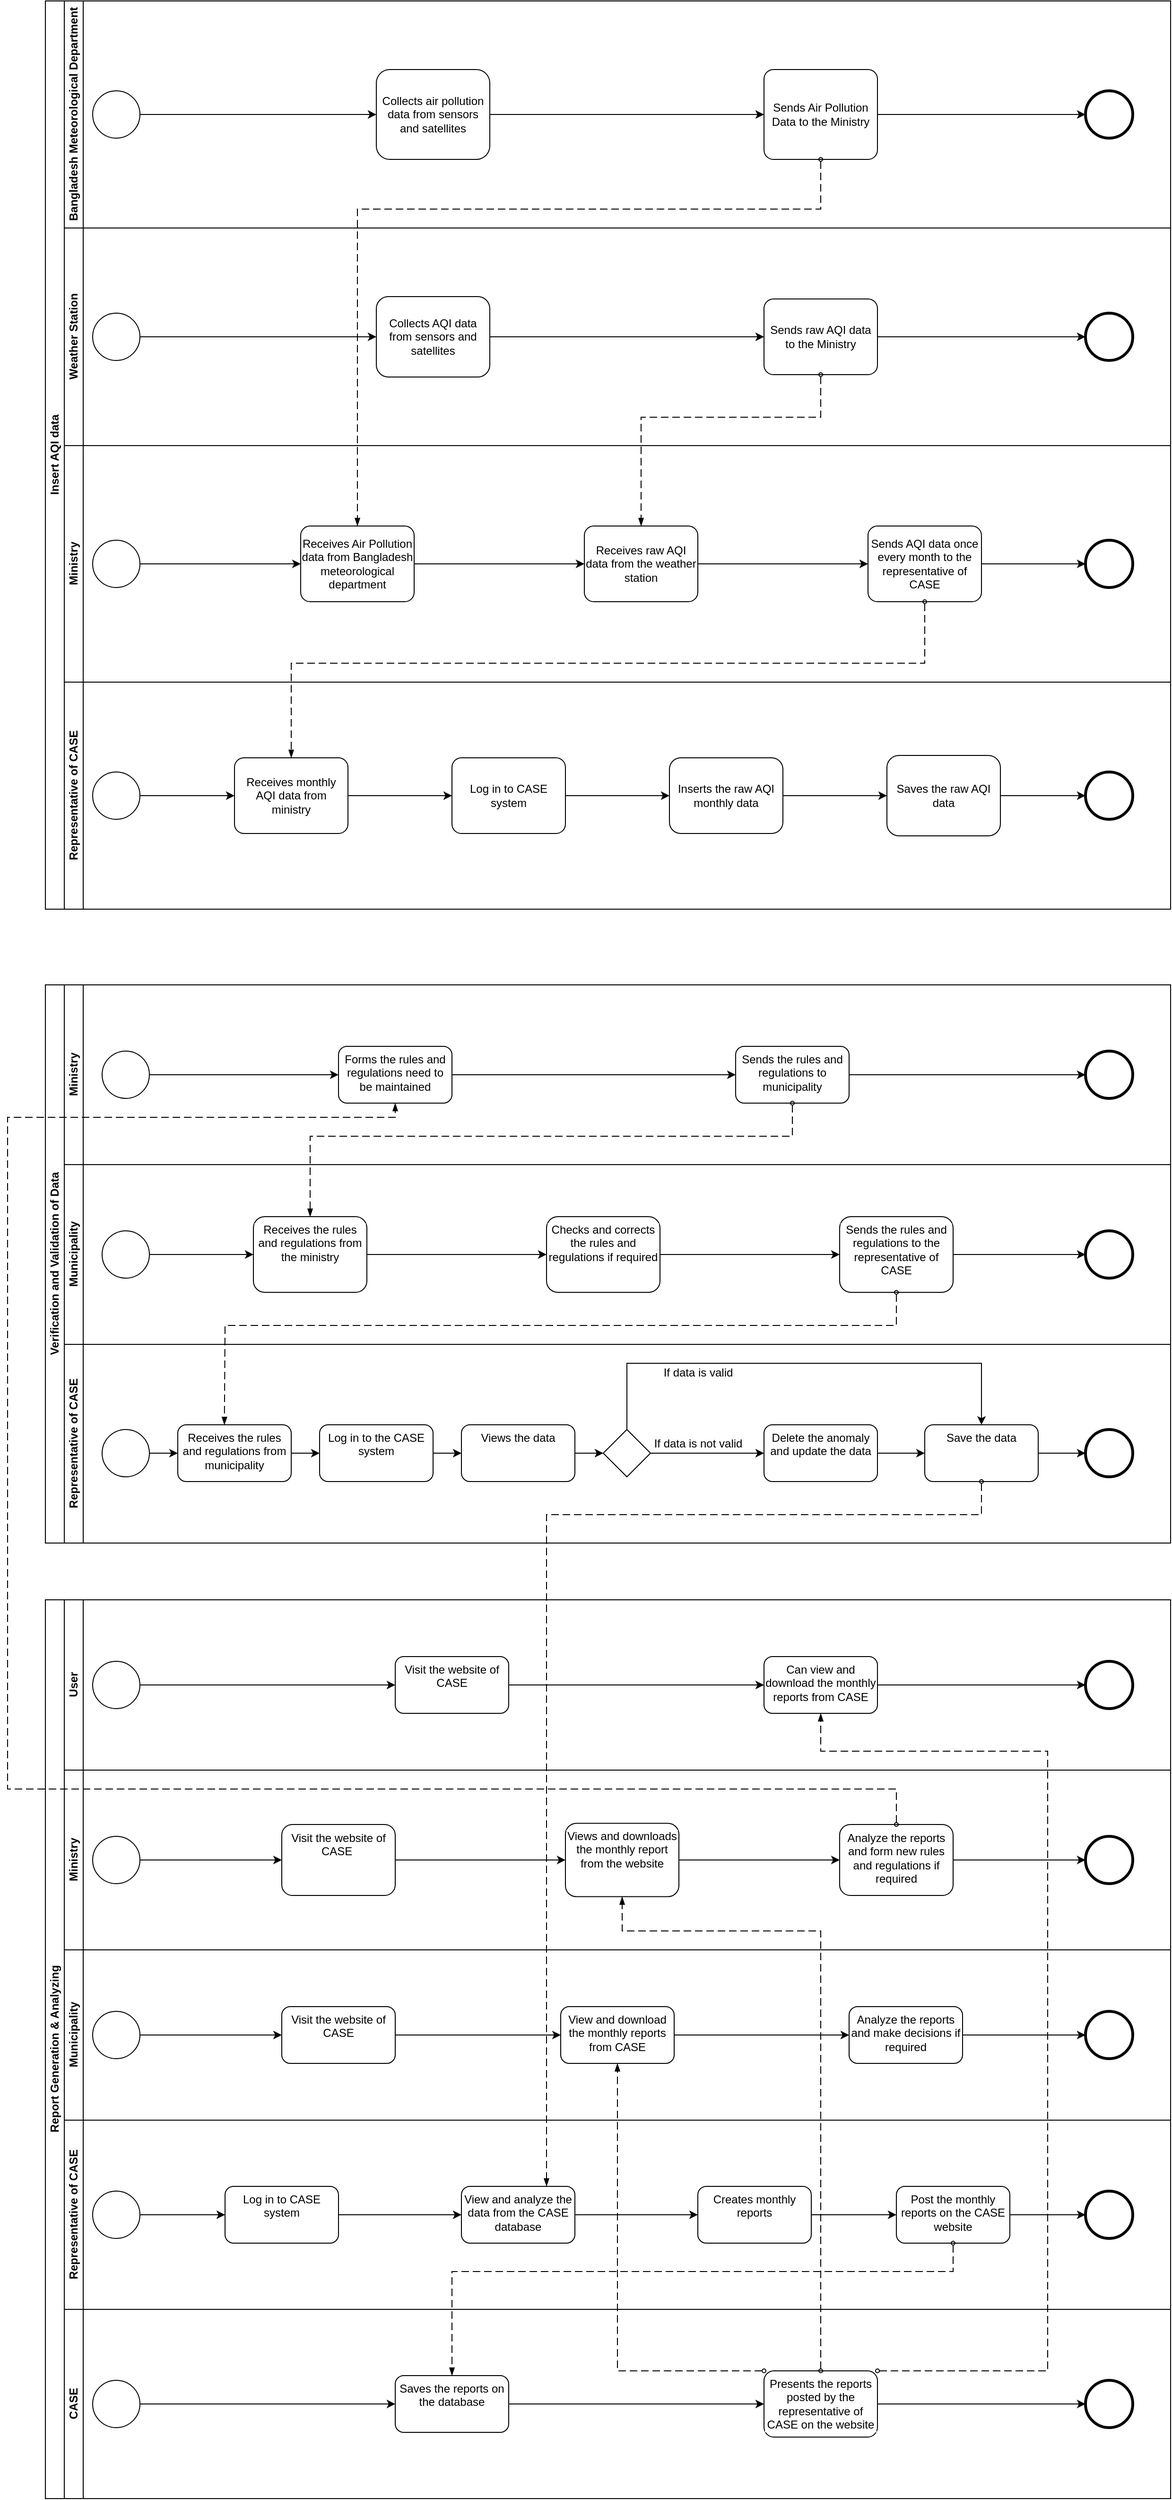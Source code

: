 <mxfile version="20.2.4" type="github">
  <diagram id="Bta4W7-dgrA3sp41XD7f" name="Page-1">
    <mxGraphModel dx="1038" dy="1671" grid="1" gridSize="10" guides="1" tooltips="1" connect="1" arrows="1" fold="1" page="1" pageScale="1" pageWidth="850" pageHeight="1100" math="0" shadow="0">
      <root>
        <mxCell id="0" />
        <mxCell id="1" parent="0" />
        <mxCell id="YjRkIidzmu9C3SZWxRxo-3" value="Insert AQI data&lt;br&gt;" style="swimlane;html=1;childLayout=stackLayout;resizeParent=1;resizeParentMax=0;horizontal=0;startSize=20;horizontalStack=0;" parent="1" vertex="1">
          <mxGeometry x="90" y="-1040" width="1190" height="960" as="geometry" />
        </mxCell>
        <mxCell id="YjRkIidzmu9C3SZWxRxo-14" value="Bangladesh Meteorological Department&lt;br&gt;" style="swimlane;html=1;startSize=20;horizontal=0;" parent="YjRkIidzmu9C3SZWxRxo-3" vertex="1">
          <mxGeometry x="20" width="1170" height="240" as="geometry" />
        </mxCell>
        <mxCell id="YZFd6w_Mn8chgRQiEdNk-71" value="" style="edgeStyle=orthogonalEdgeStyle;rounded=0;orthogonalLoop=1;jettySize=auto;html=1;" parent="YjRkIidzmu9C3SZWxRxo-14" source="YjRkIidzmu9C3SZWxRxo-16" target="YZFd6w_Mn8chgRQiEdNk-70" edge="1">
          <mxGeometry relative="1" as="geometry" />
        </mxCell>
        <mxCell id="YjRkIidzmu9C3SZWxRxo-16" value="" style="points=[[0.145,0.145,0],[0.5,0,0],[0.855,0.145,0],[1,0.5,0],[0.855,0.855,0],[0.5,1,0],[0.145,0.855,0],[0,0.5,0]];shape=mxgraph.bpmn.event;html=1;verticalLabelPosition=bottom;labelBackgroundColor=#ffffff;verticalAlign=top;align=center;perimeter=ellipsePerimeter;outlineConnect=0;aspect=fixed;outline=standard;symbol=general;" parent="YjRkIidzmu9C3SZWxRxo-14" vertex="1">
          <mxGeometry x="30" y="95" width="50" height="50" as="geometry" />
        </mxCell>
        <mxCell id="YjRkIidzmu9C3SZWxRxo-43" value="" style="edgeStyle=orthogonalEdgeStyle;rounded=0;orthogonalLoop=1;jettySize=auto;html=1;" parent="YjRkIidzmu9C3SZWxRxo-14" source="YjRkIidzmu9C3SZWxRxo-21" target="YjRkIidzmu9C3SZWxRxo-38" edge="1">
          <mxGeometry relative="1" as="geometry" />
        </mxCell>
        <mxCell id="YjRkIidzmu9C3SZWxRxo-21" value="Sends Air Pollution Data to the Ministry" style="points=[[0.25,0,0],[0.5,0,0],[0.75,0,0],[1,0.25,0],[1,0.5,0],[1,0.75,0],[0.75,1,0],[0.5,1,0],[0.25,1,0],[0,0.75,0],[0,0.5,0],[0,0.25,0]];shape=mxgraph.bpmn.task;whiteSpace=wrap;rectStyle=rounded;size=10;taskMarker=abstract;" parent="YjRkIidzmu9C3SZWxRxo-14" vertex="1">
          <mxGeometry x="740" y="72.5" width="120" height="95" as="geometry" />
        </mxCell>
        <mxCell id="YjRkIidzmu9C3SZWxRxo-38" value="" style="points=[[0.145,0.145,0],[0.5,0,0],[0.855,0.145,0],[1,0.5,0],[0.855,0.855,0],[0.5,1,0],[0.145,0.855,0],[0,0.5,0]];shape=mxgraph.bpmn.event;html=1;verticalLabelPosition=bottom;labelBackgroundColor=#ffffff;verticalAlign=top;align=center;perimeter=ellipsePerimeter;outlineConnect=0;aspect=fixed;outline=end;symbol=terminate2;" parent="YjRkIidzmu9C3SZWxRxo-14" vertex="1">
          <mxGeometry x="1080" y="95" width="50" height="50" as="geometry" />
        </mxCell>
        <mxCell id="YZFd6w_Mn8chgRQiEdNk-72" value="" style="edgeStyle=orthogonalEdgeStyle;rounded=0;orthogonalLoop=1;jettySize=auto;html=1;" parent="YjRkIidzmu9C3SZWxRxo-14" source="YZFd6w_Mn8chgRQiEdNk-70" target="YjRkIidzmu9C3SZWxRxo-21" edge="1">
          <mxGeometry relative="1" as="geometry" />
        </mxCell>
        <mxCell id="YZFd6w_Mn8chgRQiEdNk-70" value="Collects air pollution data from sensors and satellites" style="rounded=1;whiteSpace=wrap;html=1;" parent="YjRkIidzmu9C3SZWxRxo-14" vertex="1">
          <mxGeometry x="330" y="72.5" width="120" height="95" as="geometry" />
        </mxCell>
        <mxCell id="YjRkIidzmu9C3SZWxRxo-4" value="Weather Station" style="swimlane;html=1;startSize=20;horizontal=0;" parent="YjRkIidzmu9C3SZWxRxo-3" vertex="1">
          <mxGeometry x="20" y="240" width="1170" height="230" as="geometry" />
        </mxCell>
        <mxCell id="YZFd6w_Mn8chgRQiEdNk-75" value="" style="edgeStyle=orthogonalEdgeStyle;rounded=0;orthogonalLoop=1;jettySize=auto;html=1;" parent="YjRkIidzmu9C3SZWxRxo-4" source="YjRkIidzmu9C3SZWxRxo-17" target="YZFd6w_Mn8chgRQiEdNk-73" edge="1">
          <mxGeometry relative="1" as="geometry" />
        </mxCell>
        <mxCell id="YjRkIidzmu9C3SZWxRxo-17" value="" style="points=[[0.145,0.145,0],[0.5,0,0],[0.855,0.145,0],[1,0.5,0],[0.855,0.855,0],[0.5,1,0],[0.145,0.855,0],[0,0.5,0]];shape=mxgraph.bpmn.event;html=1;verticalLabelPosition=bottom;labelBackgroundColor=#ffffff;verticalAlign=top;align=center;perimeter=ellipsePerimeter;outlineConnect=0;aspect=fixed;outline=standard;symbol=general;" parent="YjRkIidzmu9C3SZWxRxo-4" vertex="1">
          <mxGeometry x="30" y="90" width="50" height="50" as="geometry" />
        </mxCell>
        <mxCell id="YjRkIidzmu9C3SZWxRxo-44" value="" style="edgeStyle=orthogonalEdgeStyle;rounded=0;orthogonalLoop=1;jettySize=auto;html=1;" parent="YjRkIidzmu9C3SZWxRxo-4" source="YjRkIidzmu9C3SZWxRxo-20" target="YjRkIidzmu9C3SZWxRxo-37" edge="1">
          <mxGeometry relative="1" as="geometry" />
        </mxCell>
        <mxCell id="YjRkIidzmu9C3SZWxRxo-20" value="Sends raw AQI data to the Ministry" style="points=[[0.25,0,0],[0.5,0,0],[0.75,0,0],[1,0.25,0],[1,0.5,0],[1,0.75,0],[0.75,1,0],[0.5,1,0],[0.25,1,0],[0,0.75,0],[0,0.5,0],[0,0.25,0]];shape=mxgraph.bpmn.task;whiteSpace=wrap;rectStyle=rounded;size=10;taskMarker=abstract;" parent="YjRkIidzmu9C3SZWxRxo-4" vertex="1">
          <mxGeometry x="740" y="75" width="120" height="80" as="geometry" />
        </mxCell>
        <mxCell id="YjRkIidzmu9C3SZWxRxo-37" value="" style="points=[[0.145,0.145,0],[0.5,0,0],[0.855,0.145,0],[1,0.5,0],[0.855,0.855,0],[0.5,1,0],[0.145,0.855,0],[0,0.5,0]];shape=mxgraph.bpmn.event;html=1;verticalLabelPosition=bottom;labelBackgroundColor=#ffffff;verticalAlign=top;align=center;perimeter=ellipsePerimeter;outlineConnect=0;aspect=fixed;outline=end;symbol=terminate2;" parent="YjRkIidzmu9C3SZWxRxo-4" vertex="1">
          <mxGeometry x="1080" y="90" width="50" height="50" as="geometry" />
        </mxCell>
        <mxCell id="YZFd6w_Mn8chgRQiEdNk-74" value="" style="edgeStyle=orthogonalEdgeStyle;rounded=0;orthogonalLoop=1;jettySize=auto;html=1;" parent="YjRkIidzmu9C3SZWxRxo-4" source="YZFd6w_Mn8chgRQiEdNk-73" target="YjRkIidzmu9C3SZWxRxo-20" edge="1">
          <mxGeometry relative="1" as="geometry" />
        </mxCell>
        <mxCell id="YZFd6w_Mn8chgRQiEdNk-73" value="Collects AQI data from sensors and satellites" style="rounded=1;whiteSpace=wrap;html=1;" parent="YjRkIidzmu9C3SZWxRxo-4" vertex="1">
          <mxGeometry x="330" y="72.5" width="120" height="85" as="geometry" />
        </mxCell>
        <mxCell id="YjRkIidzmu9C3SZWxRxo-5" value="Ministry" style="swimlane;html=1;startSize=20;horizontal=0;" parent="YjRkIidzmu9C3SZWxRxo-3" vertex="1">
          <mxGeometry x="20" y="470" width="1170" height="250" as="geometry" />
        </mxCell>
        <mxCell id="YjRkIidzmu9C3SZWxRxo-30" value="" style="edgeStyle=orthogonalEdgeStyle;rounded=0;orthogonalLoop=1;jettySize=auto;html=1;" parent="YjRkIidzmu9C3SZWxRxo-5" source="YjRkIidzmu9C3SZWxRxo-18" target="YjRkIidzmu9C3SZWxRxo-22" edge="1">
          <mxGeometry relative="1" as="geometry" />
        </mxCell>
        <mxCell id="YjRkIidzmu9C3SZWxRxo-18" value="" style="points=[[0.145,0.145,0],[0.5,0,0],[0.855,0.145,0],[1,0.5,0],[0.855,0.855,0],[0.5,1,0],[0.145,0.855,0],[0,0.5,0]];shape=mxgraph.bpmn.event;html=1;verticalLabelPosition=bottom;labelBackgroundColor=#ffffff;verticalAlign=top;align=center;perimeter=ellipsePerimeter;outlineConnect=0;aspect=fixed;outline=standard;symbol=general;" parent="YjRkIidzmu9C3SZWxRxo-5" vertex="1">
          <mxGeometry x="30" y="100" width="50" height="50" as="geometry" />
        </mxCell>
        <mxCell id="YjRkIidzmu9C3SZWxRxo-28" value="" style="edgeStyle=orthogonalEdgeStyle;rounded=0;orthogonalLoop=1;jettySize=auto;html=1;" parent="YjRkIidzmu9C3SZWxRxo-5" source="YjRkIidzmu9C3SZWxRxo-22" target="YjRkIidzmu9C3SZWxRxo-23" edge="1">
          <mxGeometry relative="1" as="geometry" />
        </mxCell>
        <mxCell id="YjRkIidzmu9C3SZWxRxo-22" value="Receives Air Pollution data from Bangladesh meteorological department" style="points=[[0.25,0,0],[0.5,0,0],[0.75,0,0],[1,0.25,0],[1,0.5,0],[1,0.75,0],[0.75,1,0],[0.5,1,0],[0.25,1,0],[0,0.75,0],[0,0.5,0],[0,0.25,0]];shape=mxgraph.bpmn.task;whiteSpace=wrap;rectStyle=rounded;size=10;taskMarker=abstract;" parent="YjRkIidzmu9C3SZWxRxo-5" vertex="1">
          <mxGeometry x="250" y="85" width="120" height="80" as="geometry" />
        </mxCell>
        <mxCell id="YjRkIidzmu9C3SZWxRxo-29" value="" style="edgeStyle=orthogonalEdgeStyle;rounded=0;orthogonalLoop=1;jettySize=auto;html=1;" parent="YjRkIidzmu9C3SZWxRxo-5" source="YjRkIidzmu9C3SZWxRxo-23" target="YjRkIidzmu9C3SZWxRxo-24" edge="1">
          <mxGeometry relative="1" as="geometry" />
        </mxCell>
        <mxCell id="YjRkIidzmu9C3SZWxRxo-23" value="Receives raw AQI data from the weather station" style="points=[[0.25,0,0],[0.5,0,0],[0.75,0,0],[1,0.25,0],[1,0.5,0],[1,0.75,0],[0.75,1,0],[0.5,1,0],[0.25,1,0],[0,0.75,0],[0,0.5,0],[0,0.25,0]];shape=mxgraph.bpmn.task;whiteSpace=wrap;rectStyle=rounded;size=10;taskMarker=abstract;" parent="YjRkIidzmu9C3SZWxRxo-5" vertex="1">
          <mxGeometry x="550" y="85" width="120" height="80" as="geometry" />
        </mxCell>
        <mxCell id="YjRkIidzmu9C3SZWxRxo-45" value="" style="edgeStyle=orthogonalEdgeStyle;rounded=0;orthogonalLoop=1;jettySize=auto;html=1;" parent="YjRkIidzmu9C3SZWxRxo-5" source="YjRkIidzmu9C3SZWxRxo-24" target="YjRkIidzmu9C3SZWxRxo-36" edge="1">
          <mxGeometry relative="1" as="geometry" />
        </mxCell>
        <mxCell id="YjRkIidzmu9C3SZWxRxo-24" value="Sends AQI data once every month to the representative of CASE" style="points=[[0.25,0,0],[0.5,0,0],[0.75,0,0],[1,0.25,0],[1,0.5,0],[1,0.75,0],[0.75,1,0],[0.5,1,0],[0.25,1,0],[0,0.75,0],[0,0.5,0],[0,0.25,0]];shape=mxgraph.bpmn.task;whiteSpace=wrap;rectStyle=rounded;size=10;taskMarker=abstract;" parent="YjRkIidzmu9C3SZWxRxo-5" vertex="1">
          <mxGeometry x="850" y="85" width="120" height="80" as="geometry" />
        </mxCell>
        <mxCell id="YjRkIidzmu9C3SZWxRxo-36" value="" style="points=[[0.145,0.145,0],[0.5,0,0],[0.855,0.145,0],[1,0.5,0],[0.855,0.855,0],[0.5,1,0],[0.145,0.855,0],[0,0.5,0]];shape=mxgraph.bpmn.event;html=1;verticalLabelPosition=bottom;labelBackgroundColor=#ffffff;verticalAlign=top;align=center;perimeter=ellipsePerimeter;outlineConnect=0;aspect=fixed;outline=end;symbol=terminate2;" parent="YjRkIidzmu9C3SZWxRxo-5" vertex="1">
          <mxGeometry x="1080" y="100" width="50" height="50" as="geometry" />
        </mxCell>
        <mxCell id="YjRkIidzmu9C3SZWxRxo-6" value="Representative of CASE" style="swimlane;html=1;startSize=20;horizontal=0;" parent="YjRkIidzmu9C3SZWxRxo-3" vertex="1">
          <mxGeometry x="20" y="720" width="1170" height="240" as="geometry">
            <mxRectangle x="20" y="240" width="460" height="30" as="alternateBounds" />
          </mxGeometry>
        </mxCell>
        <mxCell id="YjRkIidzmu9C3SZWxRxo-31" value="" style="edgeStyle=orthogonalEdgeStyle;rounded=0;orthogonalLoop=1;jettySize=auto;html=1;" parent="YjRkIidzmu9C3SZWxRxo-6" source="YjRkIidzmu9C3SZWxRxo-19" target="YjRkIidzmu9C3SZWxRxo-25" edge="1">
          <mxGeometry relative="1" as="geometry" />
        </mxCell>
        <mxCell id="YjRkIidzmu9C3SZWxRxo-19" value="" style="points=[[0.145,0.145,0],[0.5,0,0],[0.855,0.145,0],[1,0.5,0],[0.855,0.855,0],[0.5,1,0],[0.145,0.855,0],[0,0.5,0]];shape=mxgraph.bpmn.event;html=1;verticalLabelPosition=bottom;labelBackgroundColor=#ffffff;verticalAlign=top;align=center;perimeter=ellipsePerimeter;outlineConnect=0;aspect=fixed;outline=standard;symbol=general;" parent="YjRkIidzmu9C3SZWxRxo-6" vertex="1">
          <mxGeometry x="30" y="95" width="50" height="50" as="geometry" />
        </mxCell>
        <mxCell id="YjRkIidzmu9C3SZWxRxo-25" value="Receives monthly AQI data from ministry" style="points=[[0.25,0,0],[0.5,0,0],[0.75,0,0],[1,0.25,0],[1,0.5,0],[1,0.75,0],[0.75,1,0],[0.5,1,0],[0.25,1,0],[0,0.75,0],[0,0.5,0],[0,0.25,0]];shape=mxgraph.bpmn.task;whiteSpace=wrap;rectStyle=rounded;size=10;taskMarker=abstract;" parent="YjRkIidzmu9C3SZWxRxo-6" vertex="1">
          <mxGeometry x="180" y="80" width="120" height="80" as="geometry" />
        </mxCell>
        <mxCell id="YjRkIidzmu9C3SZWxRxo-34" value="" style="points=[[0.145,0.145,0],[0.5,0,0],[0.855,0.145,0],[1,0.5,0],[0.855,0.855,0],[0.5,1,0],[0.145,0.855,0],[0,0.5,0]];shape=mxgraph.bpmn.event;html=1;verticalLabelPosition=bottom;labelBackgroundColor=#ffffff;verticalAlign=top;align=center;perimeter=ellipsePerimeter;outlineConnect=0;aspect=fixed;outline=end;symbol=terminate2;" parent="YjRkIidzmu9C3SZWxRxo-6" vertex="1">
          <mxGeometry x="1080" y="95" width="50" height="50" as="geometry" />
        </mxCell>
        <mxCell id="YZFd6w_Mn8chgRQiEdNk-8" value="" style="edgeStyle=orthogonalEdgeStyle;rounded=0;orthogonalLoop=1;jettySize=auto;html=1;" parent="YjRkIidzmu9C3SZWxRxo-6" source="YjRkIidzmu9C3SZWxRxo-26" target="YZFd6w_Mn8chgRQiEdNk-7" edge="1">
          <mxGeometry relative="1" as="geometry" />
        </mxCell>
        <mxCell id="YjRkIidzmu9C3SZWxRxo-26" value="Log in to CASE system" style="points=[[0.25,0,0],[0.5,0,0],[0.75,0,0],[1,0.25,0],[1,0.5,0],[1,0.75,0],[0.75,1,0],[0.5,1,0],[0.25,1,0],[0,0.75,0],[0,0.5,0],[0,0.25,0]];shape=mxgraph.bpmn.task;whiteSpace=wrap;rectStyle=rounded;size=10;taskMarker=abstract;" parent="YjRkIidzmu9C3SZWxRxo-6" vertex="1">
          <mxGeometry x="410" y="80" width="120" height="80" as="geometry" />
        </mxCell>
        <mxCell id="YjRkIidzmu9C3SZWxRxo-27" value="" style="edgeStyle=orthogonalEdgeStyle;rounded=0;orthogonalLoop=1;jettySize=auto;html=1;" parent="YjRkIidzmu9C3SZWxRxo-6" source="YjRkIidzmu9C3SZWxRxo-25" target="YjRkIidzmu9C3SZWxRxo-26" edge="1">
          <mxGeometry relative="1" as="geometry" />
        </mxCell>
        <mxCell id="YZFd6w_Mn8chgRQiEdNk-7" value="Inserts the raw AQI monthly data" style="rounded=1;whiteSpace=wrap;html=1;" parent="YjRkIidzmu9C3SZWxRxo-6" vertex="1">
          <mxGeometry x="640" y="80" width="120" height="80" as="geometry" />
        </mxCell>
        <mxCell id="YZFd6w_Mn8chgRQiEdNk-10" value="Saves the raw AQI data" style="whiteSpace=wrap;html=1;rounded=1;" parent="YjRkIidzmu9C3SZWxRxo-6" vertex="1">
          <mxGeometry x="870" y="77.5" width="120" height="85" as="geometry" />
        </mxCell>
        <mxCell id="YZFd6w_Mn8chgRQiEdNk-11" value="" style="edgeStyle=orthogonalEdgeStyle;rounded=0;orthogonalLoop=1;jettySize=auto;html=1;" parent="YjRkIidzmu9C3SZWxRxo-6" source="YZFd6w_Mn8chgRQiEdNk-7" target="YZFd6w_Mn8chgRQiEdNk-10" edge="1">
          <mxGeometry relative="1" as="geometry" />
        </mxCell>
        <mxCell id="YZFd6w_Mn8chgRQiEdNk-12" value="" style="edgeStyle=orthogonalEdgeStyle;rounded=0;orthogonalLoop=1;jettySize=auto;html=1;" parent="YjRkIidzmu9C3SZWxRxo-6" source="YZFd6w_Mn8chgRQiEdNk-10" target="YjRkIidzmu9C3SZWxRxo-34" edge="1">
          <mxGeometry relative="1" as="geometry" />
        </mxCell>
        <mxCell id="UxRJKlFdUonFhSsUvNpt-1" value="" style="dashed=1;dashPattern=8 4;endArrow=blockThin;endFill=1;startArrow=oval;startFill=0;endSize=6;startSize=4;rounded=0;exitX=0.5;exitY=1;exitDx=0;exitDy=0;exitPerimeter=0;entryX=0.5;entryY=0;entryDx=0;entryDy=0;entryPerimeter=0;" parent="YjRkIidzmu9C3SZWxRxo-3" source="YjRkIidzmu9C3SZWxRxo-21" target="YjRkIidzmu9C3SZWxRxo-22" edge="1">
          <mxGeometry width="160" relative="1" as="geometry">
            <mxPoint x="400" y="470" as="sourcePoint" />
            <mxPoint x="560" y="470" as="targetPoint" />
            <Array as="points">
              <mxPoint x="820" y="220" />
              <mxPoint x="630" y="220" />
              <mxPoint x="330" y="220" />
            </Array>
          </mxGeometry>
        </mxCell>
        <mxCell id="UxRJKlFdUonFhSsUvNpt-2" value="" style="dashed=1;dashPattern=8 4;endArrow=blockThin;endFill=1;startArrow=oval;startFill=0;endSize=6;startSize=4;rounded=0;exitX=0.5;exitY=1;exitDx=0;exitDy=0;exitPerimeter=0;entryX=0.5;entryY=0;entryDx=0;entryDy=0;entryPerimeter=0;" parent="YjRkIidzmu9C3SZWxRxo-3" source="YjRkIidzmu9C3SZWxRxo-20" target="YjRkIidzmu9C3SZWxRxo-23" edge="1">
          <mxGeometry width="160" relative="1" as="geometry">
            <mxPoint x="400" y="470" as="sourcePoint" />
            <mxPoint x="560" y="470" as="targetPoint" />
            <Array as="points">
              <mxPoint x="820" y="440" />
              <mxPoint x="630" y="440" />
            </Array>
          </mxGeometry>
        </mxCell>
        <mxCell id="UxRJKlFdUonFhSsUvNpt-3" value="" style="dashed=1;dashPattern=8 4;endArrow=blockThin;endFill=1;startArrow=oval;startFill=0;endSize=6;startSize=4;rounded=0;exitX=0.5;exitY=1;exitDx=0;exitDy=0;exitPerimeter=0;entryX=0.5;entryY=0;entryDx=0;entryDy=0;entryPerimeter=0;" parent="YjRkIidzmu9C3SZWxRxo-3" source="YjRkIidzmu9C3SZWxRxo-24" target="YjRkIidzmu9C3SZWxRxo-25" edge="1">
          <mxGeometry width="160" relative="1" as="geometry">
            <mxPoint x="810" y="680" as="sourcePoint" />
            <mxPoint x="970" y="680" as="targetPoint" />
            <Array as="points">
              <mxPoint x="930" y="700" />
              <mxPoint x="260" y="700" />
            </Array>
          </mxGeometry>
        </mxCell>
        <mxCell id="YjRkIidzmu9C3SZWxRxo-57" value="Report Generation &amp;amp; Analyzing&lt;br&gt;" style="swimlane;html=1;childLayout=stackLayout;resizeParent=1;resizeParentMax=0;horizontal=0;startSize=20;horizontalStack=0;" parent="1" vertex="1">
          <mxGeometry x="90" y="650" width="1190" height="950" as="geometry" />
        </mxCell>
        <mxCell id="YjRkIidzmu9C3SZWxRxo-61" value="User" style="swimlane;html=1;startSize=20;horizontal=0;" parent="YjRkIidzmu9C3SZWxRxo-57" vertex="1">
          <mxGeometry x="20" width="1170" height="180" as="geometry" />
        </mxCell>
        <mxCell id="YZFd6w_Mn8chgRQiEdNk-60" value="" style="edgeStyle=orthogonalEdgeStyle;rounded=0;orthogonalLoop=1;jettySize=auto;html=1;" parent="YjRkIidzmu9C3SZWxRxo-61" source="YjRkIidzmu9C3SZWxRxo-67" target="YZFd6w_Mn8chgRQiEdNk-59" edge="1">
          <mxGeometry relative="1" as="geometry" />
        </mxCell>
        <mxCell id="YjRkIidzmu9C3SZWxRxo-67" value="" style="points=[[0.145,0.145,0],[0.5,0,0],[0.855,0.145,0],[1,0.5,0],[0.855,0.855,0],[0.5,1,0],[0.145,0.855,0],[0,0.5,0]];shape=mxgraph.bpmn.event;html=1;verticalLabelPosition=bottom;labelBackgroundColor=#ffffff;verticalAlign=top;align=center;perimeter=ellipsePerimeter;outlineConnect=0;aspect=fixed;outline=standard;symbol=general;" parent="YjRkIidzmu9C3SZWxRxo-61" vertex="1">
          <mxGeometry x="30" y="65" width="50" height="50" as="geometry" />
        </mxCell>
        <mxCell id="YjRkIidzmu9C3SZWxRxo-85" value="" style="edgeStyle=orthogonalEdgeStyle;rounded=0;orthogonalLoop=1;jettySize=auto;html=1;" parent="YjRkIidzmu9C3SZWxRxo-61" source="YjRkIidzmu9C3SZWxRxo-82" target="YjRkIidzmu9C3SZWxRxo-84" edge="1">
          <mxGeometry relative="1" as="geometry" />
        </mxCell>
        <mxCell id="YjRkIidzmu9C3SZWxRxo-82" value="Can view and download the monthly reports from CASE" style="rounded=1;whiteSpace=wrap;html=1;verticalAlign=top;labelBackgroundColor=#ffffff;" parent="YjRkIidzmu9C3SZWxRxo-61" vertex="1">
          <mxGeometry x="740" y="60" width="120" height="60" as="geometry" />
        </mxCell>
        <mxCell id="YjRkIidzmu9C3SZWxRxo-84" value="" style="points=[[0.145,0.145,0],[0.5,0,0],[0.855,0.145,0],[1,0.5,0],[0.855,0.855,0],[0.5,1,0],[0.145,0.855,0],[0,0.5,0]];shape=mxgraph.bpmn.event;html=1;verticalLabelPosition=bottom;labelBackgroundColor=#ffffff;verticalAlign=top;align=center;perimeter=ellipsePerimeter;outlineConnect=0;aspect=fixed;outline=end;symbol=terminate2;" parent="YjRkIidzmu9C3SZWxRxo-61" vertex="1">
          <mxGeometry x="1080" y="65" width="50" height="50" as="geometry" />
        </mxCell>
        <mxCell id="YZFd6w_Mn8chgRQiEdNk-63" value="" style="edgeStyle=orthogonalEdgeStyle;rounded=0;orthogonalLoop=1;jettySize=auto;html=1;" parent="YjRkIidzmu9C3SZWxRxo-61" source="YZFd6w_Mn8chgRQiEdNk-59" target="YjRkIidzmu9C3SZWxRxo-82" edge="1">
          <mxGeometry relative="1" as="geometry" />
        </mxCell>
        <mxCell id="YZFd6w_Mn8chgRQiEdNk-59" value="Visit the website of CASE" style="rounded=1;whiteSpace=wrap;html=1;verticalAlign=top;labelBackgroundColor=#ffffff;" parent="YjRkIidzmu9C3SZWxRxo-61" vertex="1">
          <mxGeometry x="350" y="60" width="120" height="60" as="geometry" />
        </mxCell>
        <mxCell id="YjRkIidzmu9C3SZWxRxo-62" value="Ministry" style="swimlane;html=1;startSize=20;horizontal=0;" parent="YjRkIidzmu9C3SZWxRxo-57" vertex="1">
          <mxGeometry x="20" y="180" width="1170" height="190" as="geometry" />
        </mxCell>
        <mxCell id="YZFd6w_Mn8chgRQiEdNk-77" value="" style="edgeStyle=orthogonalEdgeStyle;rounded=0;orthogonalLoop=1;jettySize=auto;html=1;" parent="YjRkIidzmu9C3SZWxRxo-62" source="YjRkIidzmu9C3SZWxRxo-66" target="YZFd6w_Mn8chgRQiEdNk-76" edge="1">
          <mxGeometry relative="1" as="geometry" />
        </mxCell>
        <mxCell id="YjRkIidzmu9C3SZWxRxo-66" value="" style="points=[[0.145,0.145,0],[0.5,0,0],[0.855,0.145,0],[1,0.5,0],[0.855,0.855,0],[0.5,1,0],[0.145,0.855,0],[0,0.5,0]];shape=mxgraph.bpmn.event;html=1;verticalLabelPosition=bottom;labelBackgroundColor=#ffffff;verticalAlign=top;align=center;perimeter=ellipsePerimeter;outlineConnect=0;aspect=fixed;outline=standard;symbol=general;" parent="YjRkIidzmu9C3SZWxRxo-62" vertex="1">
          <mxGeometry x="30" y="70" width="50" height="50" as="geometry" />
        </mxCell>
        <mxCell id="YZFd6w_Mn8chgRQiEdNk-82" value="" style="edgeStyle=orthogonalEdgeStyle;rounded=0;orthogonalLoop=1;jettySize=auto;html=1;" parent="YjRkIidzmu9C3SZWxRxo-62" source="YjRkIidzmu9C3SZWxRxo-78" target="YZFd6w_Mn8chgRQiEdNk-81" edge="1">
          <mxGeometry relative="1" as="geometry" />
        </mxCell>
        <mxCell id="YjRkIidzmu9C3SZWxRxo-78" value="Views and downloads the monthly report from the website" style="rounded=1;whiteSpace=wrap;html=1;verticalAlign=top;labelBackgroundColor=#ffffff;" parent="YjRkIidzmu9C3SZWxRxo-62" vertex="1">
          <mxGeometry x="530" y="56.25" width="120" height="77.5" as="geometry" />
        </mxCell>
        <mxCell id="YjRkIidzmu9C3SZWxRxo-80" value="" style="points=[[0.145,0.145,0],[0.5,0,0],[0.855,0.145,0],[1,0.5,0],[0.855,0.855,0],[0.5,1,0],[0.145,0.855,0],[0,0.5,0]];shape=mxgraph.bpmn.event;html=1;verticalLabelPosition=bottom;labelBackgroundColor=#ffffff;verticalAlign=top;align=center;perimeter=ellipsePerimeter;outlineConnect=0;aspect=fixed;outline=end;symbol=terminate2;" parent="YjRkIidzmu9C3SZWxRxo-62" vertex="1">
          <mxGeometry x="1080" y="70" width="50" height="50" as="geometry" />
        </mxCell>
        <mxCell id="YZFd6w_Mn8chgRQiEdNk-80" value="" style="edgeStyle=orthogonalEdgeStyle;rounded=0;orthogonalLoop=1;jettySize=auto;html=1;" parent="YjRkIidzmu9C3SZWxRxo-62" source="YZFd6w_Mn8chgRQiEdNk-76" target="YjRkIidzmu9C3SZWxRxo-78" edge="1">
          <mxGeometry relative="1" as="geometry" />
        </mxCell>
        <mxCell id="YZFd6w_Mn8chgRQiEdNk-76" value="Visit the website of CASE&amp;nbsp;" style="rounded=1;whiteSpace=wrap;html=1;verticalAlign=top;labelBackgroundColor=#ffffff;" parent="YjRkIidzmu9C3SZWxRxo-62" vertex="1">
          <mxGeometry x="230" y="57.5" width="120" height="75" as="geometry" />
        </mxCell>
        <mxCell id="YZFd6w_Mn8chgRQiEdNk-84" value="" style="edgeStyle=orthogonalEdgeStyle;rounded=0;orthogonalLoop=1;jettySize=auto;html=1;" parent="YjRkIidzmu9C3SZWxRxo-62" source="YZFd6w_Mn8chgRQiEdNk-81" target="YjRkIidzmu9C3SZWxRxo-80" edge="1">
          <mxGeometry relative="1" as="geometry" />
        </mxCell>
        <mxCell id="YZFd6w_Mn8chgRQiEdNk-81" value="Analyze the reports and form new rules and regulations if required" style="whiteSpace=wrap;html=1;verticalAlign=top;rounded=1;labelBackgroundColor=#ffffff;" parent="YjRkIidzmu9C3SZWxRxo-62" vertex="1">
          <mxGeometry x="820" y="57.5" width="120" height="75" as="geometry" />
        </mxCell>
        <mxCell id="YjRkIidzmu9C3SZWxRxo-58" value="Municipality" style="swimlane;html=1;startSize=20;horizontal=0;" parent="YjRkIidzmu9C3SZWxRxo-57" vertex="1">
          <mxGeometry x="20" y="370" width="1170" height="180" as="geometry" />
        </mxCell>
        <mxCell id="YZFd6w_Mn8chgRQiEdNk-86" value="" style="edgeStyle=orthogonalEdgeStyle;rounded=0;orthogonalLoop=1;jettySize=auto;html=1;" parent="YjRkIidzmu9C3SZWxRxo-58" source="YjRkIidzmu9C3SZWxRxo-64" target="YZFd6w_Mn8chgRQiEdNk-85" edge="1">
          <mxGeometry relative="1" as="geometry" />
        </mxCell>
        <mxCell id="YjRkIidzmu9C3SZWxRxo-64" value="" style="points=[[0.145,0.145,0],[0.5,0,0],[0.855,0.145,0],[1,0.5,0],[0.855,0.855,0],[0.5,1,0],[0.145,0.855,0],[0,0.5,0]];shape=mxgraph.bpmn.event;html=1;verticalLabelPosition=bottom;labelBackgroundColor=#ffffff;verticalAlign=top;align=center;perimeter=ellipsePerimeter;outlineConnect=0;aspect=fixed;outline=standard;symbol=general;" parent="YjRkIidzmu9C3SZWxRxo-58" vertex="1">
          <mxGeometry x="30" y="65" width="50" height="50" as="geometry" />
        </mxCell>
        <mxCell id="YjRkIidzmu9C3SZWxRxo-77" value="" style="edgeStyle=orthogonalEdgeStyle;rounded=0;orthogonalLoop=1;jettySize=auto;html=1;" parent="YjRkIidzmu9C3SZWxRxo-58" source="YjRkIidzmu9C3SZWxRxo-74" target="YjRkIidzmu9C3SZWxRxo-76" edge="1">
          <mxGeometry relative="1" as="geometry" />
        </mxCell>
        <mxCell id="YjRkIidzmu9C3SZWxRxo-74" value="Analyze the reports and make decisions if required" style="rounded=1;whiteSpace=wrap;html=1;verticalAlign=top;labelBackgroundColor=#ffffff;" parent="YjRkIidzmu9C3SZWxRxo-58" vertex="1">
          <mxGeometry x="830" y="60" width="120" height="60" as="geometry" />
        </mxCell>
        <mxCell id="YjRkIidzmu9C3SZWxRxo-76" value="" style="points=[[0.145,0.145,0],[0.5,0,0],[0.855,0.145,0],[1,0.5,0],[0.855,0.855,0],[0.5,1,0],[0.145,0.855,0],[0,0.5,0]];shape=mxgraph.bpmn.event;html=1;verticalLabelPosition=bottom;labelBackgroundColor=#ffffff;verticalAlign=top;align=center;perimeter=ellipsePerimeter;outlineConnect=0;aspect=fixed;outline=end;symbol=terminate2;" parent="YjRkIidzmu9C3SZWxRxo-58" vertex="1">
          <mxGeometry x="1080" y="65" width="50" height="50" as="geometry" />
        </mxCell>
        <mxCell id="YZFd6w_Mn8chgRQiEdNk-85" value="Visit the website of CASE" style="rounded=1;whiteSpace=wrap;html=1;verticalAlign=top;labelBackgroundColor=#ffffff;" parent="YjRkIidzmu9C3SZWxRxo-58" vertex="1">
          <mxGeometry x="230" y="60" width="120" height="60" as="geometry" />
        </mxCell>
        <mxCell id="YZFd6w_Mn8chgRQiEdNk-87" value="View and download the monthly reports from CASE" style="whiteSpace=wrap;html=1;verticalAlign=top;rounded=1;labelBackgroundColor=#ffffff;" parent="YjRkIidzmu9C3SZWxRxo-58" vertex="1">
          <mxGeometry x="525" y="60" width="120" height="60" as="geometry" />
        </mxCell>
        <mxCell id="YZFd6w_Mn8chgRQiEdNk-88" value="" style="edgeStyle=orthogonalEdgeStyle;rounded=0;orthogonalLoop=1;jettySize=auto;html=1;" parent="YjRkIidzmu9C3SZWxRxo-58" source="YZFd6w_Mn8chgRQiEdNk-85" target="YZFd6w_Mn8chgRQiEdNk-87" edge="1">
          <mxGeometry relative="1" as="geometry" />
        </mxCell>
        <mxCell id="YZFd6w_Mn8chgRQiEdNk-89" value="" style="edgeStyle=orthogonalEdgeStyle;rounded=0;orthogonalLoop=1;jettySize=auto;html=1;" parent="YjRkIidzmu9C3SZWxRxo-58" source="YZFd6w_Mn8chgRQiEdNk-87" target="YjRkIidzmu9C3SZWxRxo-74" edge="1">
          <mxGeometry relative="1" as="geometry" />
        </mxCell>
        <mxCell id="YjRkIidzmu9C3SZWxRxo-59" value="Representative of CASE" style="swimlane;html=1;startSize=20;horizontal=0;" parent="YjRkIidzmu9C3SZWxRxo-57" vertex="1">
          <mxGeometry x="20" y="550" width="1170" height="200" as="geometry" />
        </mxCell>
        <mxCell id="YZFd6w_Mn8chgRQiEdNk-91" value="" style="edgeStyle=orthogonalEdgeStyle;rounded=0;orthogonalLoop=1;jettySize=auto;html=1;" parent="YjRkIidzmu9C3SZWxRxo-59" source="YjRkIidzmu9C3SZWxRxo-63" target="YZFd6w_Mn8chgRQiEdNk-90" edge="1">
          <mxGeometry relative="1" as="geometry" />
        </mxCell>
        <mxCell id="YjRkIidzmu9C3SZWxRxo-63" value="" style="points=[[0.145,0.145,0],[0.5,0,0],[0.855,0.145,0],[1,0.5,0],[0.855,0.855,0],[0.5,1,0],[0.145,0.855,0],[0,0.5,0]];shape=mxgraph.bpmn.event;html=1;verticalLabelPosition=bottom;labelBackgroundColor=#ffffff;verticalAlign=top;align=center;perimeter=ellipsePerimeter;outlineConnect=0;aspect=fixed;outline=standard;symbol=general;" parent="YjRkIidzmu9C3SZWxRxo-59" vertex="1">
          <mxGeometry x="30" y="75" width="50" height="50" as="geometry" />
        </mxCell>
        <mxCell id="YjRkIidzmu9C3SZWxRxo-71" value="" style="edgeStyle=orthogonalEdgeStyle;rounded=0;orthogonalLoop=1;jettySize=auto;html=1;" parent="YjRkIidzmu9C3SZWxRxo-59" source="YjRkIidzmu9C3SZWxRxo-68" target="YjRkIidzmu9C3SZWxRxo-70" edge="1">
          <mxGeometry relative="1" as="geometry" />
        </mxCell>
        <mxCell id="YjRkIidzmu9C3SZWxRxo-68" value="Creates monthly reports" style="rounded=1;whiteSpace=wrap;html=1;verticalAlign=top;labelBackgroundColor=#ffffff;" parent="YjRkIidzmu9C3SZWxRxo-59" vertex="1">
          <mxGeometry x="670" y="70" width="120" height="60" as="geometry" />
        </mxCell>
        <mxCell id="YjRkIidzmu9C3SZWxRxo-73" value="" style="edgeStyle=orthogonalEdgeStyle;rounded=0;orthogonalLoop=1;jettySize=auto;html=1;" parent="YjRkIidzmu9C3SZWxRxo-59" source="YjRkIidzmu9C3SZWxRxo-70" target="YjRkIidzmu9C3SZWxRxo-72" edge="1">
          <mxGeometry relative="1" as="geometry" />
        </mxCell>
        <mxCell id="YjRkIidzmu9C3SZWxRxo-70" value="Post the monthly reports on the CASE website" style="rounded=1;whiteSpace=wrap;html=1;verticalAlign=top;labelBackgroundColor=#ffffff;" parent="YjRkIidzmu9C3SZWxRxo-59" vertex="1">
          <mxGeometry x="880" y="70" width="120" height="60" as="geometry" />
        </mxCell>
        <mxCell id="YjRkIidzmu9C3SZWxRxo-72" value="" style="points=[[0.145,0.145,0],[0.5,0,0],[0.855,0.145,0],[1,0.5,0],[0.855,0.855,0],[0.5,1,0],[0.145,0.855,0],[0,0.5,0]];shape=mxgraph.bpmn.event;html=1;verticalLabelPosition=bottom;labelBackgroundColor=#ffffff;verticalAlign=top;align=center;perimeter=ellipsePerimeter;outlineConnect=0;aspect=fixed;outline=end;symbol=terminate2;" parent="YjRkIidzmu9C3SZWxRxo-59" vertex="1">
          <mxGeometry x="1080" y="75" width="50" height="50" as="geometry" />
        </mxCell>
        <mxCell id="YZFd6w_Mn8chgRQiEdNk-90" value="Log in to CASE system" style="rounded=1;whiteSpace=wrap;html=1;verticalAlign=top;labelBackgroundColor=#ffffff;" parent="YjRkIidzmu9C3SZWxRxo-59" vertex="1">
          <mxGeometry x="170" y="70" width="120" height="60" as="geometry" />
        </mxCell>
        <mxCell id="YZFd6w_Mn8chgRQiEdNk-92" value="View and analyze the data from the CASE database" style="whiteSpace=wrap;html=1;verticalAlign=top;rounded=1;labelBackgroundColor=#ffffff;" parent="YjRkIidzmu9C3SZWxRxo-59" vertex="1">
          <mxGeometry x="420" y="70" width="120" height="60" as="geometry" />
        </mxCell>
        <mxCell id="YZFd6w_Mn8chgRQiEdNk-93" value="" style="edgeStyle=orthogonalEdgeStyle;rounded=0;orthogonalLoop=1;jettySize=auto;html=1;" parent="YjRkIidzmu9C3SZWxRxo-59" source="YZFd6w_Mn8chgRQiEdNk-90" target="YZFd6w_Mn8chgRQiEdNk-92" edge="1">
          <mxGeometry relative="1" as="geometry" />
        </mxCell>
        <mxCell id="YZFd6w_Mn8chgRQiEdNk-94" value="" style="edgeStyle=orthogonalEdgeStyle;rounded=0;orthogonalLoop=1;jettySize=auto;html=1;" parent="YjRkIidzmu9C3SZWxRxo-59" source="YZFd6w_Mn8chgRQiEdNk-92" target="YjRkIidzmu9C3SZWxRxo-68" edge="1">
          <mxGeometry relative="1" as="geometry" />
        </mxCell>
        <mxCell id="YjRkIidzmu9C3SZWxRxo-60" value="CASE" style="swimlane;html=1;startSize=20;horizontal=0;" parent="YjRkIidzmu9C3SZWxRxo-57" vertex="1">
          <mxGeometry x="20" y="750" width="1170" height="200" as="geometry" />
        </mxCell>
        <mxCell id="YZFd6w_Mn8chgRQiEdNk-96" value="" style="edgeStyle=orthogonalEdgeStyle;rounded=0;orthogonalLoop=1;jettySize=auto;html=1;" parent="YjRkIidzmu9C3SZWxRxo-60" source="YjRkIidzmu9C3SZWxRxo-65" target="YZFd6w_Mn8chgRQiEdNk-95" edge="1">
          <mxGeometry relative="1" as="geometry" />
        </mxCell>
        <mxCell id="YjRkIidzmu9C3SZWxRxo-65" value="" style="points=[[0.145,0.145,0],[0.5,0,0],[0.855,0.145,0],[1,0.5,0],[0.855,0.855,0],[0.5,1,0],[0.145,0.855,0],[0,0.5,0]];shape=mxgraph.bpmn.event;html=1;verticalLabelPosition=bottom;labelBackgroundColor=#ffffff;verticalAlign=top;align=center;perimeter=ellipsePerimeter;outlineConnect=0;aspect=fixed;outline=standard;symbol=general;" parent="YjRkIidzmu9C3SZWxRxo-60" vertex="1">
          <mxGeometry x="30" y="75" width="50" height="50" as="geometry" />
        </mxCell>
        <mxCell id="YjRkIidzmu9C3SZWxRxo-89" value="" style="edgeStyle=orthogonalEdgeStyle;rounded=0;orthogonalLoop=1;jettySize=auto;html=1;" parent="YjRkIidzmu9C3SZWxRxo-60" source="YjRkIidzmu9C3SZWxRxo-86" target="YjRkIidzmu9C3SZWxRxo-88" edge="1">
          <mxGeometry relative="1" as="geometry" />
        </mxCell>
        <mxCell id="YjRkIidzmu9C3SZWxRxo-86" value="Presents the reports posted by the representative of CASE on the website" style="rounded=1;whiteSpace=wrap;html=1;verticalAlign=top;labelBackgroundColor=#ffffff;" parent="YjRkIidzmu9C3SZWxRxo-60" vertex="1">
          <mxGeometry x="740" y="65" width="120" height="70" as="geometry" />
        </mxCell>
        <mxCell id="YjRkIidzmu9C3SZWxRxo-88" value="" style="points=[[0.145,0.145,0],[0.5,0,0],[0.855,0.145,0],[1,0.5,0],[0.855,0.855,0],[0.5,1,0],[0.145,0.855,0],[0,0.5,0]];shape=mxgraph.bpmn.event;html=1;verticalLabelPosition=bottom;labelBackgroundColor=#ffffff;verticalAlign=top;align=center;perimeter=ellipsePerimeter;outlineConnect=0;aspect=fixed;outline=end;symbol=terminate2;" parent="YjRkIidzmu9C3SZWxRxo-60" vertex="1">
          <mxGeometry x="1080" y="75" width="50" height="50" as="geometry" />
        </mxCell>
        <mxCell id="YZFd6w_Mn8chgRQiEdNk-97" value="" style="edgeStyle=orthogonalEdgeStyle;rounded=0;orthogonalLoop=1;jettySize=auto;html=1;" parent="YjRkIidzmu9C3SZWxRxo-60" source="YZFd6w_Mn8chgRQiEdNk-95" target="YjRkIidzmu9C3SZWxRxo-86" edge="1">
          <mxGeometry relative="1" as="geometry" />
        </mxCell>
        <mxCell id="YZFd6w_Mn8chgRQiEdNk-95" value="Saves the reports on the database" style="rounded=1;whiteSpace=wrap;html=1;verticalAlign=top;labelBackgroundColor=#ffffff;" parent="YjRkIidzmu9C3SZWxRxo-60" vertex="1">
          <mxGeometry x="350" y="70" width="120" height="60" as="geometry" />
        </mxCell>
        <mxCell id="UxRJKlFdUonFhSsUvNpt-6" value="" style="dashed=1;dashPattern=8 4;endArrow=blockThin;endFill=1;startArrow=oval;startFill=0;endSize=6;startSize=4;rounded=0;exitX=0.5;exitY=1;exitDx=0;exitDy=0;entryX=0.5;entryY=0;entryDx=0;entryDy=0;" parent="YjRkIidzmu9C3SZWxRxo-57" source="YjRkIidzmu9C3SZWxRxo-70" target="YZFd6w_Mn8chgRQiEdNk-95" edge="1">
          <mxGeometry width="160" relative="1" as="geometry">
            <mxPoint x="880" y="720" as="sourcePoint" />
            <mxPoint x="1040" y="720" as="targetPoint" />
            <Array as="points">
              <mxPoint x="960" y="710" />
              <mxPoint x="430" y="710" />
            </Array>
          </mxGeometry>
        </mxCell>
        <mxCell id="UxRJKlFdUonFhSsUvNpt-8" value="" style="dashed=1;dashPattern=8 4;endArrow=blockThin;endFill=1;startArrow=oval;startFill=0;endSize=6;startSize=4;rounded=0;exitX=0;exitY=0;exitDx=0;exitDy=0;entryX=0.5;entryY=1;entryDx=0;entryDy=0;" parent="YjRkIidzmu9C3SZWxRxo-57" source="YjRkIidzmu9C3SZWxRxo-86" target="YZFd6w_Mn8chgRQiEdNk-87" edge="1">
          <mxGeometry width="160" relative="1" as="geometry">
            <mxPoint x="400" y="590" as="sourcePoint" />
            <mxPoint x="560" y="590" as="targetPoint" />
            <Array as="points">
              <mxPoint x="605" y="815" />
            </Array>
          </mxGeometry>
        </mxCell>
        <mxCell id="UxRJKlFdUonFhSsUvNpt-9" value="" style="dashed=1;dashPattern=8 4;endArrow=blockThin;endFill=1;startArrow=oval;startFill=0;endSize=6;startSize=4;rounded=0;entryX=0.5;entryY=1;entryDx=0;entryDy=0;exitX=0.5;exitY=0;exitDx=0;exitDy=0;" parent="YjRkIidzmu9C3SZWxRxo-57" source="YjRkIidzmu9C3SZWxRxo-86" target="YjRkIidzmu9C3SZWxRxo-78" edge="1">
          <mxGeometry width="160" relative="1" as="geometry">
            <mxPoint x="830" y="810" as="sourcePoint" />
            <mxPoint x="910" y="580" as="targetPoint" />
            <Array as="points">
              <mxPoint x="820" y="350" />
              <mxPoint x="610" y="350" />
            </Array>
          </mxGeometry>
        </mxCell>
        <mxCell id="UxRJKlFdUonFhSsUvNpt-10" value="" style="dashed=1;dashPattern=8 4;endArrow=blockThin;endFill=1;startArrow=oval;startFill=0;endSize=6;startSize=4;rounded=0;exitX=1;exitY=0;exitDx=0;exitDy=0;entryX=0.5;entryY=1;entryDx=0;entryDy=0;" parent="YjRkIidzmu9C3SZWxRxo-57" source="YjRkIidzmu9C3SZWxRxo-86" target="YjRkIidzmu9C3SZWxRxo-82" edge="1">
          <mxGeometry width="160" relative="1" as="geometry">
            <mxPoint x="400" y="510" as="sourcePoint" />
            <mxPoint x="560" y="510" as="targetPoint" />
            <Array as="points">
              <mxPoint x="1060" y="815" />
              <mxPoint x="1060" y="160" />
              <mxPoint x="820" y="160" />
            </Array>
          </mxGeometry>
        </mxCell>
        <mxCell id="YZFd6w_Mn8chgRQiEdNk-1" value="Verification and Validation of Data&lt;br&gt;" style="swimlane;html=1;childLayout=stackLayout;resizeParent=1;resizeParentMax=0;horizontal=0;startSize=20;horizontalStack=0;" parent="1" vertex="1">
          <mxGeometry x="90" width="1190" height="590" as="geometry" />
        </mxCell>
        <mxCell id="YZFd6w_Mn8chgRQiEdNk-2" value="Ministry&lt;br&gt;" style="swimlane;html=1;startSize=20;horizontal=0;" parent="YZFd6w_Mn8chgRQiEdNk-1" vertex="1">
          <mxGeometry x="20" width="1170" height="190" as="geometry" />
        </mxCell>
        <mxCell id="YZFd6w_Mn8chgRQiEdNk-17" value="" style="edgeStyle=orthogonalEdgeStyle;rounded=0;orthogonalLoop=1;jettySize=auto;html=1;" parent="YZFd6w_Mn8chgRQiEdNk-2" source="YZFd6w_Mn8chgRQiEdNk-13" target="YZFd6w_Mn8chgRQiEdNk-16" edge="1">
          <mxGeometry relative="1" as="geometry" />
        </mxCell>
        <mxCell id="YZFd6w_Mn8chgRQiEdNk-13" value="" style="points=[[0.145,0.145,0],[0.5,0,0],[0.855,0.145,0],[1,0.5,0],[0.855,0.855,0],[0.5,1,0],[0.145,0.855,0],[0,0.5,0]];shape=mxgraph.bpmn.event;html=1;verticalLabelPosition=bottom;labelBackgroundColor=#ffffff;verticalAlign=top;align=center;perimeter=ellipsePerimeter;outlineConnect=0;aspect=fixed;outline=standard;symbol=general;" parent="YZFd6w_Mn8chgRQiEdNk-2" vertex="1">
          <mxGeometry x="40" y="70" width="50" height="50" as="geometry" />
        </mxCell>
        <mxCell id="YZFd6w_Mn8chgRQiEdNk-19" value="" style="edgeStyle=orthogonalEdgeStyle;rounded=0;orthogonalLoop=1;jettySize=auto;html=1;" parent="YZFd6w_Mn8chgRQiEdNk-2" source="YZFd6w_Mn8chgRQiEdNk-16" target="YZFd6w_Mn8chgRQiEdNk-18" edge="1">
          <mxGeometry relative="1" as="geometry" />
        </mxCell>
        <mxCell id="YZFd6w_Mn8chgRQiEdNk-16" value="Forms the rules and regulations need to be maintained" style="rounded=1;whiteSpace=wrap;html=1;verticalAlign=top;labelBackgroundColor=#ffffff;" parent="YZFd6w_Mn8chgRQiEdNk-2" vertex="1">
          <mxGeometry x="290" y="65" width="120" height="60" as="geometry" />
        </mxCell>
        <mxCell id="YZFd6w_Mn8chgRQiEdNk-21" value="" style="edgeStyle=orthogonalEdgeStyle;rounded=0;orthogonalLoop=1;jettySize=auto;html=1;" parent="YZFd6w_Mn8chgRQiEdNk-2" source="YZFd6w_Mn8chgRQiEdNk-18" target="YZFd6w_Mn8chgRQiEdNk-20" edge="1">
          <mxGeometry relative="1" as="geometry" />
        </mxCell>
        <mxCell id="YZFd6w_Mn8chgRQiEdNk-18" value="Sends the rules and regulations to municipality" style="rounded=1;whiteSpace=wrap;html=1;verticalAlign=top;labelBackgroundColor=#ffffff;" parent="YZFd6w_Mn8chgRQiEdNk-2" vertex="1">
          <mxGeometry x="710" y="65" width="120" height="60" as="geometry" />
        </mxCell>
        <mxCell id="YZFd6w_Mn8chgRQiEdNk-20" value="" style="points=[[0.145,0.145,0],[0.5,0,0],[0.855,0.145,0],[1,0.5,0],[0.855,0.855,0],[0.5,1,0],[0.145,0.855,0],[0,0.5,0]];shape=mxgraph.bpmn.event;html=1;verticalLabelPosition=bottom;labelBackgroundColor=#ffffff;verticalAlign=top;align=center;perimeter=ellipsePerimeter;outlineConnect=0;aspect=fixed;outline=end;symbol=terminate2;" parent="YZFd6w_Mn8chgRQiEdNk-2" vertex="1">
          <mxGeometry x="1080" y="70" width="50" height="50" as="geometry" />
        </mxCell>
        <mxCell id="YZFd6w_Mn8chgRQiEdNk-3" value="Municipality" style="swimlane;html=1;startSize=20;horizontal=0;" parent="YZFd6w_Mn8chgRQiEdNk-1" vertex="1">
          <mxGeometry x="20" y="190" width="1170" height="190" as="geometry" />
        </mxCell>
        <mxCell id="YZFd6w_Mn8chgRQiEdNk-23" value="" style="edgeStyle=orthogonalEdgeStyle;rounded=0;orthogonalLoop=1;jettySize=auto;html=1;" parent="YZFd6w_Mn8chgRQiEdNk-3" source="YZFd6w_Mn8chgRQiEdNk-14" target="YZFd6w_Mn8chgRQiEdNk-22" edge="1">
          <mxGeometry relative="1" as="geometry" />
        </mxCell>
        <mxCell id="YZFd6w_Mn8chgRQiEdNk-14" value="" style="points=[[0.145,0.145,0],[0.5,0,0],[0.855,0.145,0],[1,0.5,0],[0.855,0.855,0],[0.5,1,0],[0.145,0.855,0],[0,0.5,0]];shape=mxgraph.bpmn.event;html=1;verticalLabelPosition=bottom;labelBackgroundColor=#ffffff;verticalAlign=top;align=center;perimeter=ellipsePerimeter;outlineConnect=0;aspect=fixed;outline=standard;symbol=general;" parent="YZFd6w_Mn8chgRQiEdNk-3" vertex="1">
          <mxGeometry x="40" y="70" width="50" height="50" as="geometry" />
        </mxCell>
        <mxCell id="YZFd6w_Mn8chgRQiEdNk-25" value="" style="edgeStyle=orthogonalEdgeStyle;rounded=0;orthogonalLoop=1;jettySize=auto;html=1;" parent="YZFd6w_Mn8chgRQiEdNk-3" source="YZFd6w_Mn8chgRQiEdNk-22" target="YZFd6w_Mn8chgRQiEdNk-24" edge="1">
          <mxGeometry relative="1" as="geometry" />
        </mxCell>
        <mxCell id="YZFd6w_Mn8chgRQiEdNk-22" value="Receives the rules and regulations from the ministry" style="rounded=1;whiteSpace=wrap;html=1;verticalAlign=top;labelBackgroundColor=#ffffff;" parent="YZFd6w_Mn8chgRQiEdNk-3" vertex="1">
          <mxGeometry x="200" y="55" width="120" height="80" as="geometry" />
        </mxCell>
        <mxCell id="YZFd6w_Mn8chgRQiEdNk-27" value="" style="edgeStyle=orthogonalEdgeStyle;rounded=0;orthogonalLoop=1;jettySize=auto;html=1;" parent="YZFd6w_Mn8chgRQiEdNk-3" source="YZFd6w_Mn8chgRQiEdNk-24" target="YZFd6w_Mn8chgRQiEdNk-26" edge="1">
          <mxGeometry relative="1" as="geometry" />
        </mxCell>
        <mxCell id="YZFd6w_Mn8chgRQiEdNk-24" value="Checks and corrects the rules and regulations if required" style="whiteSpace=wrap;html=1;verticalAlign=top;rounded=1;labelBackgroundColor=#ffffff;" parent="YZFd6w_Mn8chgRQiEdNk-3" vertex="1">
          <mxGeometry x="510" y="55" width="120" height="80" as="geometry" />
        </mxCell>
        <mxCell id="YZFd6w_Mn8chgRQiEdNk-29" value="" style="edgeStyle=orthogonalEdgeStyle;rounded=0;orthogonalLoop=1;jettySize=auto;html=1;" parent="YZFd6w_Mn8chgRQiEdNk-3" source="YZFd6w_Mn8chgRQiEdNk-26" target="YZFd6w_Mn8chgRQiEdNk-28" edge="1">
          <mxGeometry relative="1" as="geometry" />
        </mxCell>
        <mxCell id="YZFd6w_Mn8chgRQiEdNk-26" value="Sends the rules and regulations to the representative of CASE" style="whiteSpace=wrap;html=1;verticalAlign=top;rounded=1;labelBackgroundColor=#ffffff;" parent="YZFd6w_Mn8chgRQiEdNk-3" vertex="1">
          <mxGeometry x="820" y="55" width="120" height="80" as="geometry" />
        </mxCell>
        <mxCell id="YZFd6w_Mn8chgRQiEdNk-28" value="" style="points=[[0.145,0.145,0],[0.5,0,0],[0.855,0.145,0],[1,0.5,0],[0.855,0.855,0],[0.5,1,0],[0.145,0.855,0],[0,0.5,0]];shape=mxgraph.bpmn.event;html=1;verticalLabelPosition=bottom;labelBackgroundColor=#ffffff;verticalAlign=top;align=center;perimeter=ellipsePerimeter;outlineConnect=0;aspect=fixed;outline=end;symbol=terminate2;" parent="YZFd6w_Mn8chgRQiEdNk-3" vertex="1">
          <mxGeometry x="1080" y="70" width="50" height="50" as="geometry" />
        </mxCell>
        <mxCell id="YZFd6w_Mn8chgRQiEdNk-4" value="Representative of CASE&lt;br&gt;" style="swimlane;html=1;startSize=20;horizontal=0;" parent="YZFd6w_Mn8chgRQiEdNk-1" vertex="1">
          <mxGeometry x="20" y="380" width="1170" height="210" as="geometry" />
        </mxCell>
        <mxCell id="YZFd6w_Mn8chgRQiEdNk-33" value="" style="edgeStyle=orthogonalEdgeStyle;rounded=0;orthogonalLoop=1;jettySize=auto;html=1;" parent="YZFd6w_Mn8chgRQiEdNk-4" source="YZFd6w_Mn8chgRQiEdNk-15" target="YZFd6w_Mn8chgRQiEdNk-32" edge="1">
          <mxGeometry relative="1" as="geometry" />
        </mxCell>
        <mxCell id="YZFd6w_Mn8chgRQiEdNk-15" value="" style="points=[[0.145,0.145,0],[0.5,0,0],[0.855,0.145,0],[1,0.5,0],[0.855,0.855,0],[0.5,1,0],[0.145,0.855,0],[0,0.5,0]];shape=mxgraph.bpmn.event;html=1;verticalLabelPosition=bottom;labelBackgroundColor=#ffffff;verticalAlign=top;align=center;perimeter=ellipsePerimeter;outlineConnect=0;aspect=fixed;outline=standard;symbol=general;" parent="YZFd6w_Mn8chgRQiEdNk-4" vertex="1">
          <mxGeometry x="40" y="90" width="50" height="50" as="geometry" />
        </mxCell>
        <mxCell id="YZFd6w_Mn8chgRQiEdNk-35" value="" style="edgeStyle=orthogonalEdgeStyle;rounded=0;orthogonalLoop=1;jettySize=auto;html=1;" parent="YZFd6w_Mn8chgRQiEdNk-4" source="YZFd6w_Mn8chgRQiEdNk-32" target="YZFd6w_Mn8chgRQiEdNk-34" edge="1">
          <mxGeometry relative="1" as="geometry" />
        </mxCell>
        <mxCell id="YZFd6w_Mn8chgRQiEdNk-32" value="Receives the rules and regulations from municipality" style="rounded=1;whiteSpace=wrap;html=1;verticalAlign=top;labelBackgroundColor=#ffffff;" parent="YZFd6w_Mn8chgRQiEdNk-4" vertex="1">
          <mxGeometry x="120" y="85" width="120" height="60" as="geometry" />
        </mxCell>
        <mxCell id="YZFd6w_Mn8chgRQiEdNk-37" value="" style="edgeStyle=orthogonalEdgeStyle;rounded=0;orthogonalLoop=1;jettySize=auto;html=1;" parent="YZFd6w_Mn8chgRQiEdNk-4" source="YZFd6w_Mn8chgRQiEdNk-34" target="YZFd6w_Mn8chgRQiEdNk-36" edge="1">
          <mxGeometry relative="1" as="geometry" />
        </mxCell>
        <mxCell id="YZFd6w_Mn8chgRQiEdNk-34" value="Log in to the CASE system" style="whiteSpace=wrap;html=1;verticalAlign=top;rounded=1;labelBackgroundColor=#ffffff;" parent="YZFd6w_Mn8chgRQiEdNk-4" vertex="1">
          <mxGeometry x="270" y="85" width="120" height="60" as="geometry" />
        </mxCell>
        <mxCell id="YZFd6w_Mn8chgRQiEdNk-39" value="" style="edgeStyle=orthogonalEdgeStyle;rounded=0;orthogonalLoop=1;jettySize=auto;html=1;entryX=0;entryY=0.5;entryDx=0;entryDy=0;entryPerimeter=0;" parent="YZFd6w_Mn8chgRQiEdNk-4" source="YZFd6w_Mn8chgRQiEdNk-36" target="YZFd6w_Mn8chgRQiEdNk-43" edge="1">
          <mxGeometry relative="1" as="geometry">
            <mxPoint x="560" y="115" as="targetPoint" />
          </mxGeometry>
        </mxCell>
        <mxCell id="YZFd6w_Mn8chgRQiEdNk-36" value="Views the data" style="whiteSpace=wrap;html=1;verticalAlign=top;rounded=1;labelBackgroundColor=#ffffff;" parent="YZFd6w_Mn8chgRQiEdNk-4" vertex="1">
          <mxGeometry x="420" y="85" width="120" height="60" as="geometry" />
        </mxCell>
        <mxCell id="YZFd6w_Mn8chgRQiEdNk-50" value="" style="edgeStyle=orthogonalEdgeStyle;rounded=0;orthogonalLoop=1;jettySize=auto;html=1;" parent="YZFd6w_Mn8chgRQiEdNk-4" source="YZFd6w_Mn8chgRQiEdNk-43" target="YZFd6w_Mn8chgRQiEdNk-49" edge="1">
          <mxGeometry relative="1" as="geometry" />
        </mxCell>
        <mxCell id="YZFd6w_Mn8chgRQiEdNk-43" value="" style="points=[[0.25,0.25,0],[0.5,0,0],[0.75,0.25,0],[1,0.5,0],[0.75,0.75,0],[0.5,1,0],[0.25,0.75,0],[0,0.5,0]];shape=mxgraph.bpmn.gateway2;html=1;verticalLabelPosition=bottom;labelBackgroundColor=#ffffff;verticalAlign=top;align=center;perimeter=rhombusPerimeter;outlineConnect=0;outline=none;symbol=none;" parent="YZFd6w_Mn8chgRQiEdNk-4" vertex="1">
          <mxGeometry x="570" y="90" width="50" height="50" as="geometry" />
        </mxCell>
        <mxCell id="YZFd6w_Mn8chgRQiEdNk-49" value="Delete the anomaly and update the data" style="rounded=1;whiteSpace=wrap;html=1;verticalAlign=top;labelBackgroundColor=#ffffff;" parent="YZFd6w_Mn8chgRQiEdNk-4" vertex="1">
          <mxGeometry x="740" y="85" width="120" height="60" as="geometry" />
        </mxCell>
        <mxCell id="YZFd6w_Mn8chgRQiEdNk-51" value="Save the data" style="rounded=1;whiteSpace=wrap;html=1;verticalAlign=top;labelBackgroundColor=#ffffff;" parent="YZFd6w_Mn8chgRQiEdNk-4" vertex="1">
          <mxGeometry x="910" y="85" width="120" height="60" as="geometry" />
        </mxCell>
        <mxCell id="YZFd6w_Mn8chgRQiEdNk-52" value="" style="edgeStyle=orthogonalEdgeStyle;rounded=0;orthogonalLoop=1;jettySize=auto;html=1;" parent="YZFd6w_Mn8chgRQiEdNk-4" source="YZFd6w_Mn8chgRQiEdNk-49" target="YZFd6w_Mn8chgRQiEdNk-51" edge="1">
          <mxGeometry relative="1" as="geometry" />
        </mxCell>
        <mxCell id="YZFd6w_Mn8chgRQiEdNk-53" value="" style="points=[[0.145,0.145,0],[0.5,0,0],[0.855,0.145,0],[1,0.5,0],[0.855,0.855,0],[0.5,1,0],[0.145,0.855,0],[0,0.5,0]];shape=mxgraph.bpmn.event;html=1;verticalLabelPosition=bottom;labelBackgroundColor=#ffffff;verticalAlign=top;align=center;perimeter=ellipsePerimeter;outlineConnect=0;aspect=fixed;outline=end;symbol=terminate2;" parent="YZFd6w_Mn8chgRQiEdNk-4" vertex="1">
          <mxGeometry x="1080" y="90" width="50" height="50" as="geometry" />
        </mxCell>
        <mxCell id="YZFd6w_Mn8chgRQiEdNk-54" value="" style="edgeStyle=orthogonalEdgeStyle;rounded=0;orthogonalLoop=1;jettySize=auto;html=1;" parent="YZFd6w_Mn8chgRQiEdNk-4" source="YZFd6w_Mn8chgRQiEdNk-51" target="YZFd6w_Mn8chgRQiEdNk-53" edge="1">
          <mxGeometry relative="1" as="geometry" />
        </mxCell>
        <mxCell id="YZFd6w_Mn8chgRQiEdNk-56" value="If data is not valid" style="text;html=1;align=center;verticalAlign=middle;resizable=0;points=[];autosize=1;strokeColor=none;fillColor=none;" parent="YZFd6w_Mn8chgRQiEdNk-4" vertex="1">
          <mxGeometry x="610" y="90" width="120" height="30" as="geometry" />
        </mxCell>
        <mxCell id="YZFd6w_Mn8chgRQiEdNk-57" value="" style="endArrow=classic;html=1;rounded=0;entryX=0.5;entryY=0;entryDx=0;entryDy=0;exitX=0.5;exitY=0;exitDx=0;exitDy=0;exitPerimeter=0;" parent="YZFd6w_Mn8chgRQiEdNk-4" source="YZFd6w_Mn8chgRQiEdNk-43" target="YZFd6w_Mn8chgRQiEdNk-51" edge="1">
          <mxGeometry width="50" height="50" relative="1" as="geometry">
            <mxPoint x="570" y="200" as="sourcePoint" />
            <mxPoint x="620" y="150" as="targetPoint" />
            <Array as="points">
              <mxPoint x="595" y="20" />
              <mxPoint x="970" y="20" />
            </Array>
          </mxGeometry>
        </mxCell>
        <mxCell id="YZFd6w_Mn8chgRQiEdNk-58" value="If data is valid" style="text;html=1;align=center;verticalAlign=middle;resizable=0;points=[];autosize=1;strokeColor=none;fillColor=none;" parent="YZFd6w_Mn8chgRQiEdNk-4" vertex="1">
          <mxGeometry x="620" y="15" width="100" height="30" as="geometry" />
        </mxCell>
        <mxCell id="UxRJKlFdUonFhSsUvNpt-4" value="" style="dashed=1;dashPattern=8 4;endArrow=blockThin;endFill=1;startArrow=oval;startFill=0;endSize=6;startSize=4;rounded=0;exitX=0.5;exitY=1;exitDx=0;exitDy=0;entryX=0.5;entryY=0;entryDx=0;entryDy=0;" parent="YZFd6w_Mn8chgRQiEdNk-1" source="YZFd6w_Mn8chgRQiEdNk-18" target="YZFd6w_Mn8chgRQiEdNk-22" edge="1">
          <mxGeometry width="160" relative="1" as="geometry">
            <mxPoint x="400" y="280" as="sourcePoint" />
            <mxPoint x="560" y="280" as="targetPoint" />
            <Array as="points">
              <mxPoint x="790" y="160" />
              <mxPoint x="280" y="160" />
            </Array>
          </mxGeometry>
        </mxCell>
        <mxCell id="UxRJKlFdUonFhSsUvNpt-5" value="" style="dashed=1;dashPattern=8 4;endArrow=blockThin;endFill=1;startArrow=oval;startFill=0;endSize=6;startSize=4;rounded=0;exitX=0.5;exitY=1;exitDx=0;exitDy=0;entryX=0.411;entryY=0.002;entryDx=0;entryDy=0;entryPerimeter=0;" parent="YZFd6w_Mn8chgRQiEdNk-1" source="YZFd6w_Mn8chgRQiEdNk-26" target="YZFd6w_Mn8chgRQiEdNk-32" edge="1">
          <mxGeometry width="160" relative="1" as="geometry">
            <mxPoint x="880" y="340" as="sourcePoint" />
            <mxPoint x="1040" y="340" as="targetPoint" />
            <Array as="points">
              <mxPoint x="900" y="360" />
              <mxPoint x="190" y="360" />
            </Array>
          </mxGeometry>
        </mxCell>
        <mxCell id="UxRJKlFdUonFhSsUvNpt-11" value="" style="dashed=1;dashPattern=8 4;endArrow=blockThin;endFill=1;startArrow=oval;startFill=0;endSize=6;startSize=4;rounded=0;exitX=0.5;exitY=1;exitDx=0;exitDy=0;entryX=0.75;entryY=0;entryDx=0;entryDy=0;" parent="1" source="YZFd6w_Mn8chgRQiEdNk-51" target="YZFd6w_Mn8chgRQiEdNk-92" edge="1">
          <mxGeometry width="160" relative="1" as="geometry">
            <mxPoint x="490" y="910" as="sourcePoint" />
            <mxPoint x="650" y="910" as="targetPoint" />
            <Array as="points">
              <mxPoint x="1080" y="560" />
              <mxPoint x="620" y="560" />
            </Array>
          </mxGeometry>
        </mxCell>
        <mxCell id="UxRJKlFdUonFhSsUvNpt-12" value="" style="dashed=1;dashPattern=8 4;endArrow=blockThin;endFill=1;startArrow=oval;startFill=0;endSize=6;startSize=4;rounded=0;exitX=0.5;exitY=0;exitDx=0;exitDy=0;entryX=0.5;entryY=1;entryDx=0;entryDy=0;" parent="1" source="YZFd6w_Mn8chgRQiEdNk-81" target="YZFd6w_Mn8chgRQiEdNk-16" edge="1">
          <mxGeometry width="160" relative="1" as="geometry">
            <mxPoint x="490" y="830" as="sourcePoint" />
            <mxPoint x="660" y="540" as="targetPoint" />
            <Array as="points">
              <mxPoint x="990" y="850" />
              <mxPoint x="50" y="850" />
              <mxPoint x="50" y="140" />
              <mxPoint x="460" y="140" />
            </Array>
          </mxGeometry>
        </mxCell>
      </root>
    </mxGraphModel>
  </diagram>
</mxfile>
